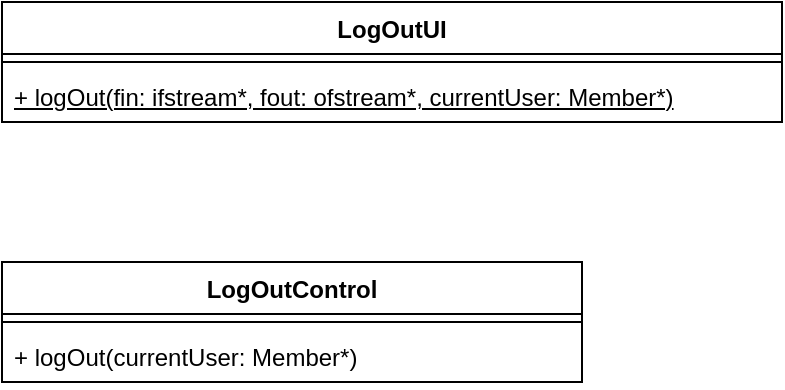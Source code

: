 <mxfile version="21.2.8" type="device" pages="3">
  <diagram id="C5RBs43oDa-KdzZeNtuy" name="로그아웃(2.2)">
    <mxGraphModel dx="984" dy="667" grid="1" gridSize="10" guides="1" tooltips="1" connect="1" arrows="1" fold="1" page="1" pageScale="1" pageWidth="827" pageHeight="1169" math="0" shadow="0">
      <root>
        <mxCell id="WIyWlLk6GJQsqaUBKTNV-0" />
        <mxCell id="WIyWlLk6GJQsqaUBKTNV-1" parent="WIyWlLk6GJQsqaUBKTNV-0" />
        <mxCell id="NdsftOjEtsE3ZW5xFAsl-4" value="LogOutUI" style="swimlane;fontStyle=1;align=center;verticalAlign=top;childLayout=stackLayout;horizontal=1;startSize=26;horizontalStack=0;resizeParent=1;resizeParentMax=0;resizeLast=0;collapsible=1;marginBottom=0;whiteSpace=wrap;html=1;" vertex="1" parent="WIyWlLk6GJQsqaUBKTNV-1">
          <mxGeometry x="40" y="100" width="390" height="60" as="geometry" />
        </mxCell>
        <mxCell id="NdsftOjEtsE3ZW5xFAsl-6" value="" style="line;strokeWidth=1;fillColor=none;align=left;verticalAlign=middle;spacingTop=-1;spacingLeft=3;spacingRight=3;rotatable=0;labelPosition=right;points=[];portConstraint=eastwest;strokeColor=inherit;" vertex="1" parent="NdsftOjEtsE3ZW5xFAsl-4">
          <mxGeometry y="26" width="390" height="8" as="geometry" />
        </mxCell>
        <mxCell id="NdsftOjEtsE3ZW5xFAsl-7" value="&lt;u&gt;+ logOut(fin: ifstream*, fout: ofstream*, currentUser: Member*)&lt;/u&gt;" style="text;strokeColor=none;fillColor=none;align=left;verticalAlign=top;spacingLeft=4;spacingRight=4;overflow=hidden;rotatable=0;points=[[0,0.5],[1,0.5]];portConstraint=eastwest;whiteSpace=wrap;html=1;" vertex="1" parent="NdsftOjEtsE3ZW5xFAsl-4">
          <mxGeometry y="34" width="390" height="26" as="geometry" />
        </mxCell>
        <mxCell id="NdsftOjEtsE3ZW5xFAsl-8" value="LogOutControl" style="swimlane;fontStyle=1;align=center;verticalAlign=top;childLayout=stackLayout;horizontal=1;startSize=26;horizontalStack=0;resizeParent=1;resizeParentMax=0;resizeLast=0;collapsible=1;marginBottom=0;whiteSpace=wrap;html=1;" vertex="1" parent="WIyWlLk6GJQsqaUBKTNV-1">
          <mxGeometry x="40" y="230" width="290" height="60" as="geometry" />
        </mxCell>
        <mxCell id="NdsftOjEtsE3ZW5xFAsl-10" value="" style="line;strokeWidth=1;fillColor=none;align=left;verticalAlign=middle;spacingTop=-1;spacingLeft=3;spacingRight=3;rotatable=0;labelPosition=right;points=[];portConstraint=eastwest;strokeColor=inherit;" vertex="1" parent="NdsftOjEtsE3ZW5xFAsl-8">
          <mxGeometry y="26" width="290" height="8" as="geometry" />
        </mxCell>
        <mxCell id="NdsftOjEtsE3ZW5xFAsl-11" value="+ logOut(currentUser: Member*)" style="text;strokeColor=none;fillColor=none;align=left;verticalAlign=top;spacingLeft=4;spacingRight=4;overflow=hidden;rotatable=0;points=[[0,0.5],[1,0.5]];portConstraint=eastwest;whiteSpace=wrap;html=1;" vertex="1" parent="NdsftOjEtsE3ZW5xFAsl-8">
          <mxGeometry y="34" width="290" height="26" as="geometry" />
        </mxCell>
      </root>
    </mxGraphModel>
  </diagram>
  <diagram id="cqmGc1dYmF_-9UlR8X3P" name="채용정보 등록(3.1)">
    <mxGraphModel dx="984" dy="667" grid="1" gridSize="10" guides="1" tooltips="1" connect="1" arrows="1" fold="1" page="1" pageScale="1" pageWidth="827" pageHeight="1169" math="0" shadow="0">
      <root>
        <mxCell id="0" />
        <mxCell id="1" parent="0" />
        <mxCell id="_J9ibaZ23A3EDjXXEd4t-1" value="AddNewRecruitmentUI" style="swimlane;fontStyle=1;align=center;verticalAlign=top;childLayout=stackLayout;horizontal=1;startSize=26;horizontalStack=0;resizeParent=1;resizeParentMax=0;resizeLast=0;collapsible=1;marginBottom=0;whiteSpace=wrap;html=1;" vertex="1" parent="1">
          <mxGeometry x="40" y="100" width="500" height="60" as="geometry" />
        </mxCell>
        <mxCell id="_J9ibaZ23A3EDjXXEd4t-2" value="" style="line;strokeWidth=1;fillColor=none;align=left;verticalAlign=middle;spacingTop=-1;spacingLeft=3;spacingRight=3;rotatable=0;labelPosition=right;points=[];portConstraint=eastwest;strokeColor=inherit;" vertex="1" parent="_J9ibaZ23A3EDjXXEd4t-1">
          <mxGeometry y="26" width="500" height="8" as="geometry" />
        </mxCell>
        <mxCell id="_J9ibaZ23A3EDjXXEd4t-3" value="&lt;u&gt;+ addNewRecruitment(fin: ifstream*, fout: ofstream*, currentUser: Member*)&lt;/u&gt;" style="text;strokeColor=none;fillColor=none;align=left;verticalAlign=top;spacingLeft=4;spacingRight=4;overflow=hidden;rotatable=0;points=[[0,0.5],[1,0.5]];portConstraint=eastwest;whiteSpace=wrap;html=1;" vertex="1" parent="_J9ibaZ23A3EDjXXEd4t-1">
          <mxGeometry y="34" width="500" height="26" as="geometry" />
        </mxCell>
        <mxCell id="nJ08ztm_xo6v77AZ4XpX-1" value="AddNewRecruitmentControl" style="swimlane;fontStyle=1;align=center;verticalAlign=top;childLayout=stackLayout;horizontal=1;startSize=26;horizontalStack=0;resizeParent=1;resizeParentMax=0;resizeLast=0;collapsible=1;marginBottom=0;whiteSpace=wrap;html=1;" vertex="1" parent="1">
          <mxGeometry x="40" y="290" width="670" height="86" as="geometry" />
        </mxCell>
        <mxCell id="nJ08ztm_xo6v77AZ4XpX-2" value="- pCompanyMember: CompanyMember*" style="text;strokeColor=none;fillColor=none;align=left;verticalAlign=top;spacingLeft=4;spacingRight=4;overflow=hidden;rotatable=0;points=[[0,0.5],[1,0.5]];portConstraint=eastwest;whiteSpace=wrap;html=1;" vertex="1" parent="nJ08ztm_xo6v77AZ4XpX-1">
          <mxGeometry y="26" width="670" height="26" as="geometry" />
        </mxCell>
        <mxCell id="nJ08ztm_xo6v77AZ4XpX-3" value="" style="line;strokeWidth=1;fillColor=none;align=left;verticalAlign=middle;spacingTop=-1;spacingLeft=3;spacingRight=3;rotatable=0;labelPosition=right;points=[];portConstraint=eastwest;strokeColor=inherit;" vertex="1" parent="nJ08ztm_xo6v77AZ4XpX-1">
          <mxGeometry y="52" width="670" height="8" as="geometry" />
        </mxCell>
        <mxCell id="nJ08ztm_xo6v77AZ4XpX-4" value="+ addNewRecruitment(companyMember: CompanyMember*, workName: string, personNum: string, deadline: string)" style="text;strokeColor=none;fillColor=none;align=left;verticalAlign=top;spacingLeft=4;spacingRight=4;overflow=hidden;rotatable=0;points=[[0,0.5],[1,0.5]];portConstraint=eastwest;whiteSpace=wrap;html=1;" vertex="1" parent="nJ08ztm_xo6v77AZ4XpX-1">
          <mxGeometry y="60" width="670" height="26" as="geometry" />
        </mxCell>
      </root>
    </mxGraphModel>
  </diagram>
  <diagram id="PdxACEPTgABmfmZKHfoG" name="등록된 채용정보 조회(3.2)">
    <mxGraphModel dx="984" dy="667" grid="1" gridSize="10" guides="1" tooltips="1" connect="1" arrows="1" fold="1" page="1" pageScale="1" pageWidth="827" pageHeight="1169" math="0" shadow="0">
      <root>
        <mxCell id="0" />
        <mxCell id="1" parent="0" />
        <mxCell id="0TgDKhKhaEbGgqYlI-kq-1" value="ShowMyRecruitmentsUI" style="swimlane;fontStyle=1;align=center;verticalAlign=top;childLayout=stackLayout;horizontal=1;startSize=26;horizontalStack=0;resizeParent=1;resizeParentMax=0;resizeLast=0;collapsible=1;marginBottom=0;whiteSpace=wrap;html=1;" vertex="1" parent="1">
          <mxGeometry x="40" y="100" width="430" height="60" as="geometry" />
        </mxCell>
        <mxCell id="0TgDKhKhaEbGgqYlI-kq-2" value="" style="line;strokeWidth=1;fillColor=none;align=left;verticalAlign=middle;spacingTop=-1;spacingLeft=3;spacingRight=3;rotatable=0;labelPosition=right;points=[];portConstraint=eastwest;strokeColor=inherit;" vertex="1" parent="0TgDKhKhaEbGgqYlI-kq-1">
          <mxGeometry y="26" width="430" height="8" as="geometry" />
        </mxCell>
        <mxCell id="0TgDKhKhaEbGgqYlI-kq-3" value="&lt;u&gt;+ showMyRecruitments(fin: ifstream*, fout: ofstream*, currentUser: Member*)&lt;/u&gt;" style="text;strokeColor=none;fillColor=none;align=left;verticalAlign=top;spacingLeft=4;spacingRight=4;overflow=hidden;rotatable=0;points=[[0,0.5],[1,0.5]];portConstraint=eastwest;whiteSpace=wrap;html=1;" vertex="1" parent="0TgDKhKhaEbGgqYlI-kq-1">
          <mxGeometry y="34" width="430" height="26" as="geometry" />
        </mxCell>
        <mxCell id="0TgDKhKhaEbGgqYlI-kq-7" value="ShowMyRecruitmentsControl" style="swimlane;fontStyle=1;align=center;verticalAlign=top;childLayout=stackLayout;horizontal=1;startSize=26;horizontalStack=0;resizeParent=1;resizeParentMax=0;resizeLast=0;collapsible=1;marginBottom=0;whiteSpace=wrap;html=1;" vertex="1" parent="1">
          <mxGeometry x="50" y="280" width="470" height="104" as="geometry" />
        </mxCell>
        <mxCell id="0TgDKhKhaEbGgqYlI-kq-8" value="- pCompanyMember: CompanyMember*&lt;br&gt;- pRecruitment: Recruitment*" style="text;strokeColor=none;fillColor=none;align=left;verticalAlign=top;spacingLeft=4;spacingRight=4;overflow=hidden;rotatable=0;points=[[0,0.5],[1,0.5]];portConstraint=eastwest;whiteSpace=wrap;html=1;" vertex="1" parent="0TgDKhKhaEbGgqYlI-kq-7">
          <mxGeometry y="26" width="470" height="44" as="geometry" />
        </mxCell>
        <mxCell id="0TgDKhKhaEbGgqYlI-kq-9" value="" style="line;strokeWidth=1;fillColor=none;align=left;verticalAlign=middle;spacingTop=-1;spacingLeft=3;spacingRight=3;rotatable=0;labelPosition=right;points=[];portConstraint=eastwest;strokeColor=inherit;" vertex="1" parent="0TgDKhKhaEbGgqYlI-kq-7">
          <mxGeometry y="70" width="470" height="8" as="geometry" />
        </mxCell>
        <mxCell id="0TgDKhKhaEbGgqYlI-kq-10" value="+ showRecruitments(companyMember: CompanyMember*, forPrint: string*)" style="text;strokeColor=none;fillColor=none;align=left;verticalAlign=top;spacingLeft=4;spacingRight=4;overflow=hidden;rotatable=0;points=[[0,0.5],[1,0.5]];portConstraint=eastwest;whiteSpace=wrap;html=1;" vertex="1" parent="0TgDKhKhaEbGgqYlI-kq-7">
          <mxGeometry y="78" width="470" height="26" as="geometry" />
        </mxCell>
      </root>
    </mxGraphModel>
  </diagram>
</mxfile>
